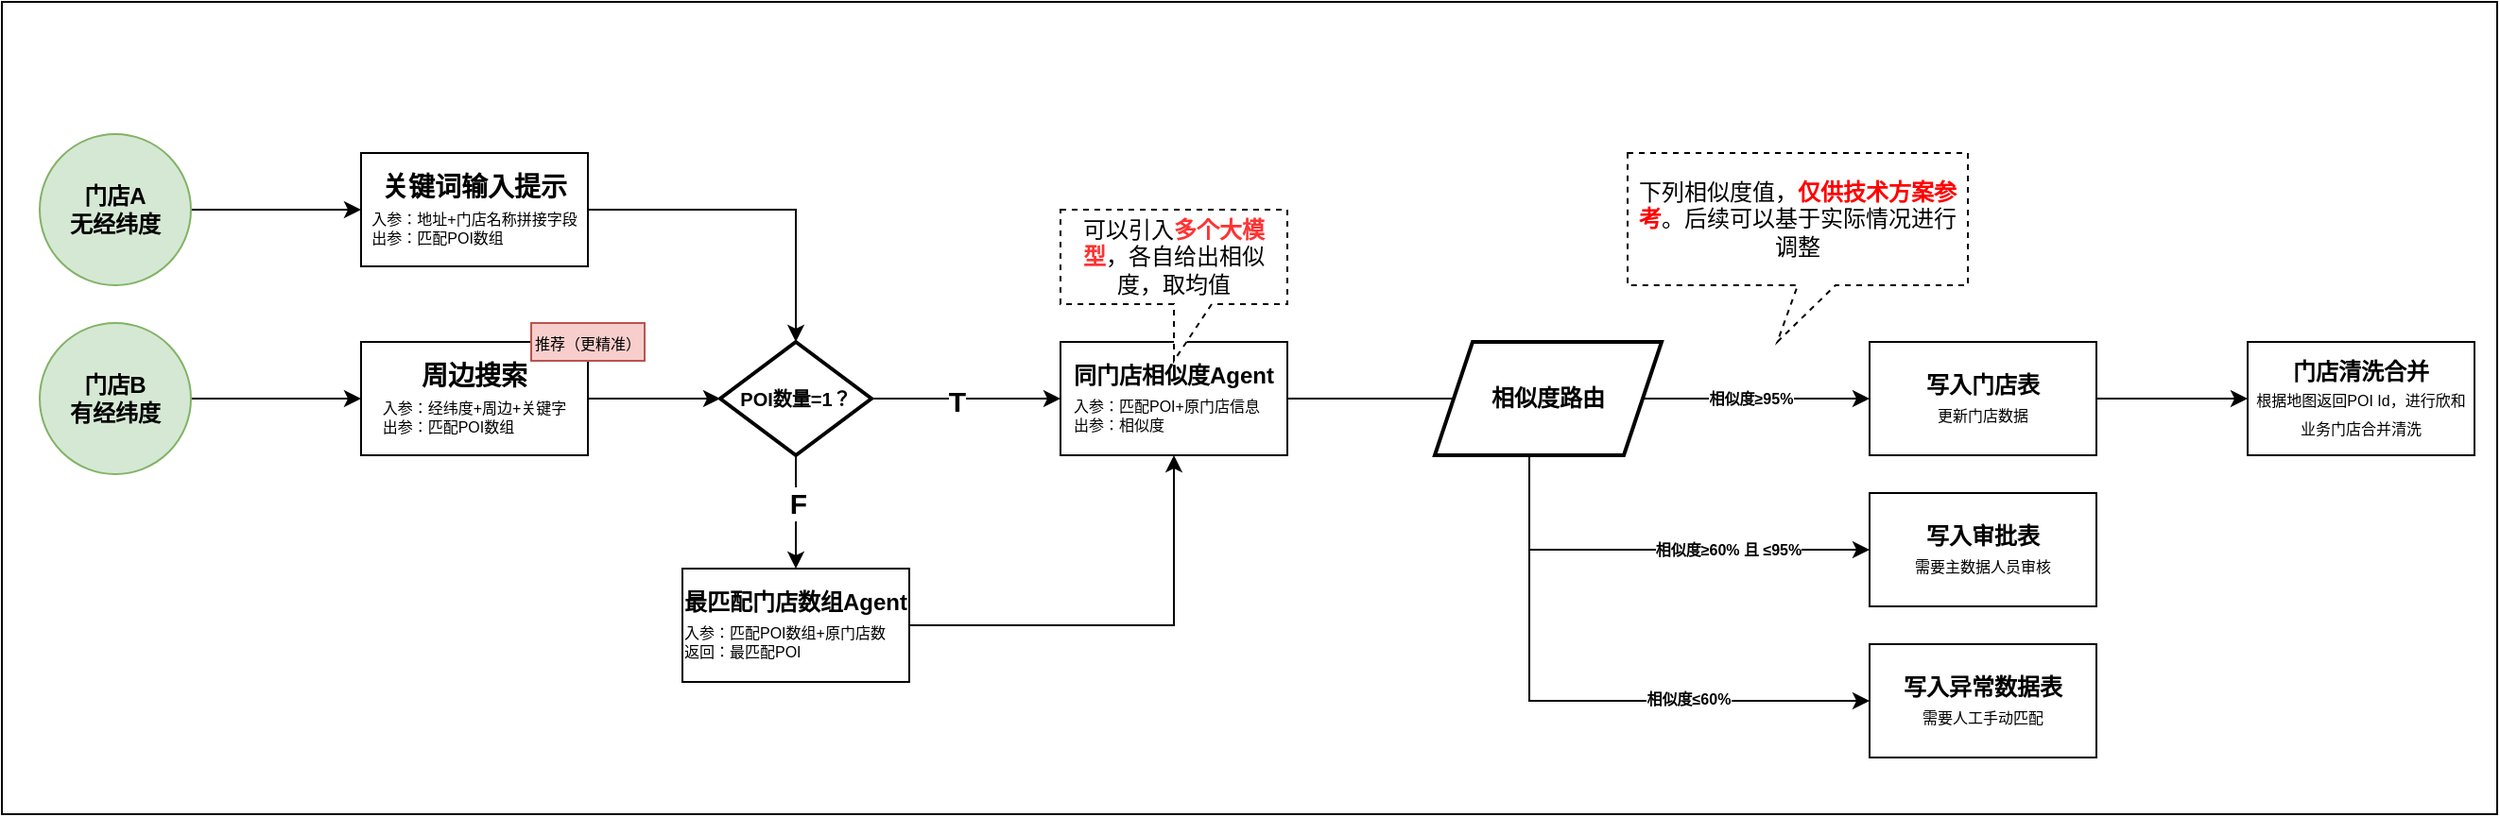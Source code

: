 <mxfile version="24.8.4">
  <diagram name="第 1 页" id="4Q8vVcWcNoxYL4jEGXW3">
    <mxGraphModel dx="1623" dy="1057" grid="1" gridSize="10" guides="1" tooltips="1" connect="1" arrows="1" fold="1" page="1" pageScale="1" pageWidth="827" pageHeight="1169" math="0" shadow="0">
      <root>
        <mxCell id="0" />
        <mxCell id="1" parent="0" />
        <mxCell id="OEepruc-LKON0XCkcyDV-48" value="" style="rounded=0;whiteSpace=wrap;html=1;" vertex="1" parent="1">
          <mxGeometry x="10" width="1320" height="430" as="geometry" />
        </mxCell>
        <mxCell id="OEepruc-LKON0XCkcyDV-5" value="" style="edgeStyle=orthogonalEdgeStyle;rounded=0;orthogonalLoop=1;jettySize=auto;html=1;" edge="1" parent="1" source="OEepruc-LKON0XCkcyDV-3" target="OEepruc-LKON0XCkcyDV-4">
          <mxGeometry relative="1" as="geometry" />
        </mxCell>
        <mxCell id="OEepruc-LKON0XCkcyDV-3" value="&lt;font style=&quot;font-size: 14px;&quot;&gt;&lt;b style=&quot;&quot;&gt;周边搜索&lt;/b&gt;&lt;/font&gt;&lt;br&gt;&lt;div style=&quot;text-align: left;&quot;&gt;&lt;span style=&quot;font-size: 8px; background-color: initial;&quot;&gt;入参：经纬度+周边+关键字&lt;/span&gt;&lt;/div&gt;&lt;font style=&quot;font-size: 8px;&quot;&gt;&lt;div style=&quot;text-align: left;&quot;&gt;&lt;span style=&quot;background-color: initial;&quot;&gt;出参：匹配POI数组&lt;/span&gt;&lt;/div&gt;&lt;/font&gt;" style="rounded=0;whiteSpace=wrap;html=1;" vertex="1" parent="1">
          <mxGeometry x="200" y="180" width="120" height="60" as="geometry" />
        </mxCell>
        <mxCell id="OEepruc-LKON0XCkcyDV-7" value="" style="edgeStyle=orthogonalEdgeStyle;rounded=0;orthogonalLoop=1;jettySize=auto;html=1;" edge="1" parent="1" source="OEepruc-LKON0XCkcyDV-4" target="OEepruc-LKON0XCkcyDV-6">
          <mxGeometry relative="1" as="geometry" />
        </mxCell>
        <mxCell id="OEepruc-LKON0XCkcyDV-8" value="&lt;font style=&quot;font-size: 15px;&quot;&gt;&lt;b&gt;T&lt;/b&gt;&lt;/font&gt;" style="edgeLabel;html=1;align=center;verticalAlign=middle;resizable=0;points=[];" vertex="1" connectable="0" parent="OEepruc-LKON0XCkcyDV-7">
          <mxGeometry x="-0.113" y="-1" relative="1" as="geometry">
            <mxPoint as="offset" />
          </mxGeometry>
        </mxCell>
        <mxCell id="OEepruc-LKON0XCkcyDV-10" value="" style="edgeStyle=orthogonalEdgeStyle;rounded=0;orthogonalLoop=1;jettySize=auto;html=1;" edge="1" parent="1" source="OEepruc-LKON0XCkcyDV-4" target="OEepruc-LKON0XCkcyDV-9">
          <mxGeometry relative="1" as="geometry" />
        </mxCell>
        <mxCell id="OEepruc-LKON0XCkcyDV-11" value="&lt;font style=&quot;font-size: 15px;&quot;&gt;&lt;b&gt;F&lt;/b&gt;&lt;/font&gt;" style="edgeLabel;html=1;align=center;verticalAlign=middle;resizable=0;points=[];" vertex="1" connectable="0" parent="OEepruc-LKON0XCkcyDV-10">
          <mxGeometry x="-0.17" y="1" relative="1" as="geometry">
            <mxPoint as="offset" />
          </mxGeometry>
        </mxCell>
        <mxCell id="OEepruc-LKON0XCkcyDV-4" value="&lt;font style=&quot;font-size: 10px;&quot;&gt;POI数量=1？&lt;/font&gt;" style="rhombus;whiteSpace=wrap;html=1;rounded=0;strokeWidth=2;fontStyle=1" vertex="1" parent="1">
          <mxGeometry x="390" y="180" width="80" height="60" as="geometry" />
        </mxCell>
        <mxCell id="OEepruc-LKON0XCkcyDV-15" value="" style="edgeStyle=orthogonalEdgeStyle;rounded=0;orthogonalLoop=1;jettySize=auto;html=1;" edge="1" parent="1" source="OEepruc-LKON0XCkcyDV-6">
          <mxGeometry relative="1" as="geometry">
            <mxPoint x="790.0" y="210" as="targetPoint" />
          </mxGeometry>
        </mxCell>
        <mxCell id="OEepruc-LKON0XCkcyDV-6" value="&lt;b&gt;同门店相似度Agent&lt;/b&gt;&lt;br&gt;&lt;div style=&quot;text-align: left;&quot;&gt;&lt;span style=&quot;font-size: 8px; background-color: initial;&quot;&gt;入参：匹配POI+原门店信息&lt;/span&gt;&lt;/div&gt;&lt;font style=&quot;font-size: 8px;&quot;&gt;&lt;div style=&quot;text-align: left;&quot;&gt;&lt;span style=&quot;background-color: initial;&quot;&gt;出参：相似度&lt;/span&gt;&lt;/div&gt;&lt;/font&gt;" style="whiteSpace=wrap;html=1;rounded=0;" vertex="1" parent="1">
          <mxGeometry x="570" y="180" width="120" height="60" as="geometry" />
        </mxCell>
        <mxCell id="OEepruc-LKON0XCkcyDV-13" style="edgeStyle=orthogonalEdgeStyle;rounded=0;orthogonalLoop=1;jettySize=auto;html=1;exitX=1;exitY=0.5;exitDx=0;exitDy=0;entryX=0.5;entryY=1;entryDx=0;entryDy=0;" edge="1" parent="1" source="OEepruc-LKON0XCkcyDV-9" target="OEepruc-LKON0XCkcyDV-6">
          <mxGeometry relative="1" as="geometry" />
        </mxCell>
        <mxCell id="OEepruc-LKON0XCkcyDV-9" value="&lt;font style=&quot;font-size: 12px;&quot;&gt;&lt;b style=&quot;&quot;&gt;最匹配门店数组Agent&lt;/b&gt;&lt;/font&gt;&lt;br&gt;&lt;div style=&quot;text-align: left;&quot;&gt;&lt;span style=&quot;font-size: 8px; background-color: initial;&quot;&gt;入参：匹配POI数组+原门店数&lt;/span&gt;&lt;/div&gt;&lt;font style=&quot;font-size: 8px;&quot;&gt;&lt;div style=&quot;text-align: left;&quot;&gt;&lt;span style=&quot;background-color: initial;&quot;&gt;返回：最匹配POI&lt;/span&gt;&lt;/div&gt;&lt;/font&gt;" style="whiteSpace=wrap;html=1;rounded=0;" vertex="1" parent="1">
          <mxGeometry x="370" y="300" width="120" height="60" as="geometry" />
        </mxCell>
        <mxCell id="OEepruc-LKON0XCkcyDV-47" value="" style="edgeStyle=orthogonalEdgeStyle;rounded=0;orthogonalLoop=1;jettySize=auto;html=1;" edge="1" parent="1" source="OEepruc-LKON0XCkcyDV-17" target="OEepruc-LKON0XCkcyDV-46">
          <mxGeometry relative="1" as="geometry" />
        </mxCell>
        <mxCell id="OEepruc-LKON0XCkcyDV-17" value="写入门店表&lt;br&gt;&lt;span style=&quot;font-weight: normal;&quot;&gt;&lt;font style=&quot;font-size: 8px;&quot;&gt;更新门店数据&lt;/font&gt;&lt;/span&gt;" style="whiteSpace=wrap;html=1;rounded=0;strokeWidth=1;fontStyle=1;" vertex="1" parent="1">
          <mxGeometry x="998" y="180" width="120" height="60" as="geometry" />
        </mxCell>
        <mxCell id="OEepruc-LKON0XCkcyDV-24" style="edgeStyle=orthogonalEdgeStyle;rounded=0;orthogonalLoop=1;jettySize=auto;html=1;exitX=1;exitY=0.5;exitDx=0;exitDy=0;entryX=0;entryY=0.5;entryDx=0;entryDy=0;" edge="1" parent="1" source="OEepruc-LKON0XCkcyDV-23" target="OEepruc-LKON0XCkcyDV-17">
          <mxGeometry relative="1" as="geometry" />
        </mxCell>
        <mxCell id="OEepruc-LKON0XCkcyDV-25" value="&lt;font style=&quot;font-size: 8px;&quot;&gt;&lt;b&gt;相似度≥95%&lt;/b&gt;&lt;/font&gt;" style="edgeLabel;html=1;align=center;verticalAlign=middle;resizable=0;points=[];" vertex="1" connectable="0" parent="OEepruc-LKON0XCkcyDV-24">
          <mxGeometry x="-0.051" y="1" relative="1" as="geometry">
            <mxPoint as="offset" />
          </mxGeometry>
        </mxCell>
        <mxCell id="OEepruc-LKON0XCkcyDV-28" value="" style="edgeStyle=orthogonalEdgeStyle;rounded=0;orthogonalLoop=1;jettySize=auto;html=1;entryX=0;entryY=0.5;entryDx=0;entryDy=0;" edge="1" parent="1" source="OEepruc-LKON0XCkcyDV-23" target="OEepruc-LKON0XCkcyDV-27">
          <mxGeometry relative="1" as="geometry">
            <Array as="points">
              <mxPoint x="818" y="290" />
            </Array>
          </mxGeometry>
        </mxCell>
        <mxCell id="OEepruc-LKON0XCkcyDV-29" value="&lt;font style=&quot;font-size: 8px;&quot;&gt;&lt;b&gt;相似度≥60% 且 ≤95%&lt;/b&gt;&lt;/font&gt;" style="edgeLabel;html=1;align=center;verticalAlign=middle;resizable=0;points=[];" vertex="1" connectable="0" parent="OEepruc-LKON0XCkcyDV-28">
          <mxGeometry x="0.347" y="1" relative="1" as="geometry">
            <mxPoint as="offset" />
          </mxGeometry>
        </mxCell>
        <mxCell id="OEepruc-LKON0XCkcyDV-31" style="edgeStyle=orthogonalEdgeStyle;rounded=0;orthogonalLoop=1;jettySize=auto;html=1;exitX=0.5;exitY=1;exitDx=0;exitDy=0;entryX=0;entryY=0.5;entryDx=0;entryDy=0;" edge="1" parent="1" source="OEepruc-LKON0XCkcyDV-23" target="OEepruc-LKON0XCkcyDV-30">
          <mxGeometry relative="1" as="geometry">
            <Array as="points">
              <mxPoint x="818" y="240" />
              <mxPoint x="818" y="370" />
            </Array>
          </mxGeometry>
        </mxCell>
        <mxCell id="OEepruc-LKON0XCkcyDV-32" value="&lt;font style=&quot;font-size: 8px;&quot;&gt;&lt;b&gt;相似度≤60%&lt;/b&gt;&lt;/font&gt;" style="edgeLabel;html=1;align=center;verticalAlign=middle;resizable=0;points=[];" vertex="1" connectable="0" parent="OEepruc-LKON0XCkcyDV-31">
          <mxGeometry x="0.399" y="2" relative="1" as="geometry">
            <mxPoint as="offset" />
          </mxGeometry>
        </mxCell>
        <mxCell id="OEepruc-LKON0XCkcyDV-23" value="&lt;b&gt;相似度路由&lt;/b&gt;" style="shape=parallelogram;perimeter=parallelogramPerimeter;whiteSpace=wrap;html=1;fixedSize=1;strokeWidth=2;" vertex="1" parent="1">
          <mxGeometry x="768" y="180" width="120" height="60" as="geometry" />
        </mxCell>
        <mxCell id="OEepruc-LKON0XCkcyDV-27" value="&lt;b&gt;写入审批表&lt;/b&gt;&lt;br&gt;&lt;font style=&quot;font-size: 8px;&quot;&gt;需要主数据人员审核&lt;/font&gt;" style="whiteSpace=wrap;html=1;strokeWidth=1;" vertex="1" parent="1">
          <mxGeometry x="998" y="260" width="120" height="60" as="geometry" />
        </mxCell>
        <mxCell id="OEepruc-LKON0XCkcyDV-30" value="&lt;b&gt;写入异常数据表&lt;/b&gt;&lt;br&gt;&lt;font style=&quot;font-size: 8px;&quot;&gt;需要人工手动匹配&lt;br&gt;&lt;/font&gt;" style="whiteSpace=wrap;html=1;strokeWidth=1;" vertex="1" parent="1">
          <mxGeometry x="998" y="340" width="120" height="60" as="geometry" />
        </mxCell>
        <mxCell id="OEepruc-LKON0XCkcyDV-34" style="edgeStyle=orthogonalEdgeStyle;rounded=0;orthogonalLoop=1;jettySize=auto;html=1;exitX=1;exitY=0.5;exitDx=0;exitDy=0;entryX=0.5;entryY=0;entryDx=0;entryDy=0;" edge="1" parent="1" source="OEepruc-LKON0XCkcyDV-33" target="OEepruc-LKON0XCkcyDV-4">
          <mxGeometry relative="1" as="geometry" />
        </mxCell>
        <mxCell id="OEepruc-LKON0XCkcyDV-33" value="&lt;font style=&quot;font-size: 14px;&quot;&gt;&lt;b style=&quot;&quot;&gt;关键词输入提示&lt;/b&gt;&lt;/font&gt;&lt;br&gt;&lt;div style=&quot;text-align: left;&quot;&gt;&lt;span style=&quot;font-size: 8px; background-color: initial;&quot;&gt;入参：地址+门店名称拼接字段&lt;/span&gt;&lt;/div&gt;&lt;font style=&quot;font-size: 8px;&quot;&gt;&lt;div style=&quot;text-align: left;&quot;&gt;&lt;span style=&quot;background-color: initial;&quot;&gt;出参：匹配POI数组&lt;/span&gt;&lt;/div&gt;&lt;/font&gt;" style="rounded=0;whiteSpace=wrap;html=1;" vertex="1" parent="1">
          <mxGeometry x="200" y="80" width="120" height="60" as="geometry" />
        </mxCell>
        <mxCell id="OEepruc-LKON0XCkcyDV-35" value="可以引入&lt;b&gt;&lt;font color=&quot;#ff3333&quot;&gt;多个大模型&lt;/font&gt;&lt;/b&gt;，各自给出相似度，取均值" style="shape=callout;whiteSpace=wrap;html=1;perimeter=calloutPerimeter;dashed=1;" vertex="1" parent="1">
          <mxGeometry x="570" y="110" width="120" height="80" as="geometry" />
        </mxCell>
        <mxCell id="OEepruc-LKON0XCkcyDV-36" value="下列相似度值，&lt;b&gt;&lt;font color=&quot;#ff0000&quot;&gt;仅供技术方案参考&lt;/font&gt;&lt;/b&gt;。后续可以基于实际情况进行调整" style="shape=callout;whiteSpace=wrap;html=1;perimeter=calloutPerimeter;dashed=1;position2=0.44;" vertex="1" parent="1">
          <mxGeometry x="870" y="80" width="180" height="100" as="geometry" />
        </mxCell>
        <mxCell id="OEepruc-LKON0XCkcyDV-39" style="edgeStyle=orthogonalEdgeStyle;rounded=0;orthogonalLoop=1;jettySize=auto;html=1;exitX=1;exitY=0.5;exitDx=0;exitDy=0;entryX=0;entryY=0.5;entryDx=0;entryDy=0;" edge="1" parent="1" source="OEepruc-LKON0XCkcyDV-38" target="OEepruc-LKON0XCkcyDV-33">
          <mxGeometry relative="1" as="geometry" />
        </mxCell>
        <mxCell id="OEepruc-LKON0XCkcyDV-38" value="门店A&lt;br&gt;无经纬度" style="ellipse;whiteSpace=wrap;html=1;aspect=fixed;fillColor=#d5e8d4;strokeColor=#82b366;fontStyle=1" vertex="1" parent="1">
          <mxGeometry x="30" y="70" width="80" height="80" as="geometry" />
        </mxCell>
        <mxCell id="OEepruc-LKON0XCkcyDV-41" style="edgeStyle=orthogonalEdgeStyle;rounded=0;orthogonalLoop=1;jettySize=auto;html=1;exitX=1;exitY=0.5;exitDx=0;exitDy=0;entryX=0;entryY=0.5;entryDx=0;entryDy=0;" edge="1" parent="1" source="OEepruc-LKON0XCkcyDV-40" target="OEepruc-LKON0XCkcyDV-3">
          <mxGeometry relative="1" as="geometry" />
        </mxCell>
        <mxCell id="OEepruc-LKON0XCkcyDV-40" value="门店B&lt;br&gt;有经纬度" style="ellipse;whiteSpace=wrap;html=1;aspect=fixed;fillColor=#d5e8d4;strokeColor=#82b366;fontStyle=1" vertex="1" parent="1">
          <mxGeometry x="30" y="170" width="80" height="80" as="geometry" />
        </mxCell>
        <mxCell id="OEepruc-LKON0XCkcyDV-46" value="门店清洗合并&lt;br&gt;&lt;span style=&quot;font-weight: normal;&quot;&gt;&lt;font style=&quot;font-size: 8px;&quot;&gt;根据地图返回POI Id，进行欣和业务门店合并清洗&lt;/font&gt;&lt;/span&gt;" style="whiteSpace=wrap;html=1;rounded=0;strokeWidth=1;fontStyle=1;" vertex="1" parent="1">
          <mxGeometry x="1198" y="180" width="120" height="60" as="geometry" />
        </mxCell>
        <mxCell id="OEepruc-LKON0XCkcyDV-49" value="&lt;font style=&quot;font-size: 8px;&quot;&gt;推荐（更精准）&lt;/font&gt;" style="rounded=0;whiteSpace=wrap;html=1;fillColor=#f8cecc;strokeColor=#b85450;" vertex="1" parent="1">
          <mxGeometry x="290" y="170" width="60" height="20" as="geometry" />
        </mxCell>
      </root>
    </mxGraphModel>
  </diagram>
</mxfile>
